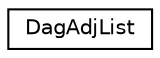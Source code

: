 digraph G
{
  edge [fontname="Helvetica",fontsize="10",labelfontname="Helvetica",labelfontsize="10"];
  node [fontname="Helvetica",fontsize="10",shape=record];
  rankdir=LR;
  Node1 [label="DagAdjList",height=0.2,width=0.4,color="black", fillcolor="white", style="filled",URL="$d9/d45/structDagAdjList.html"];
}
